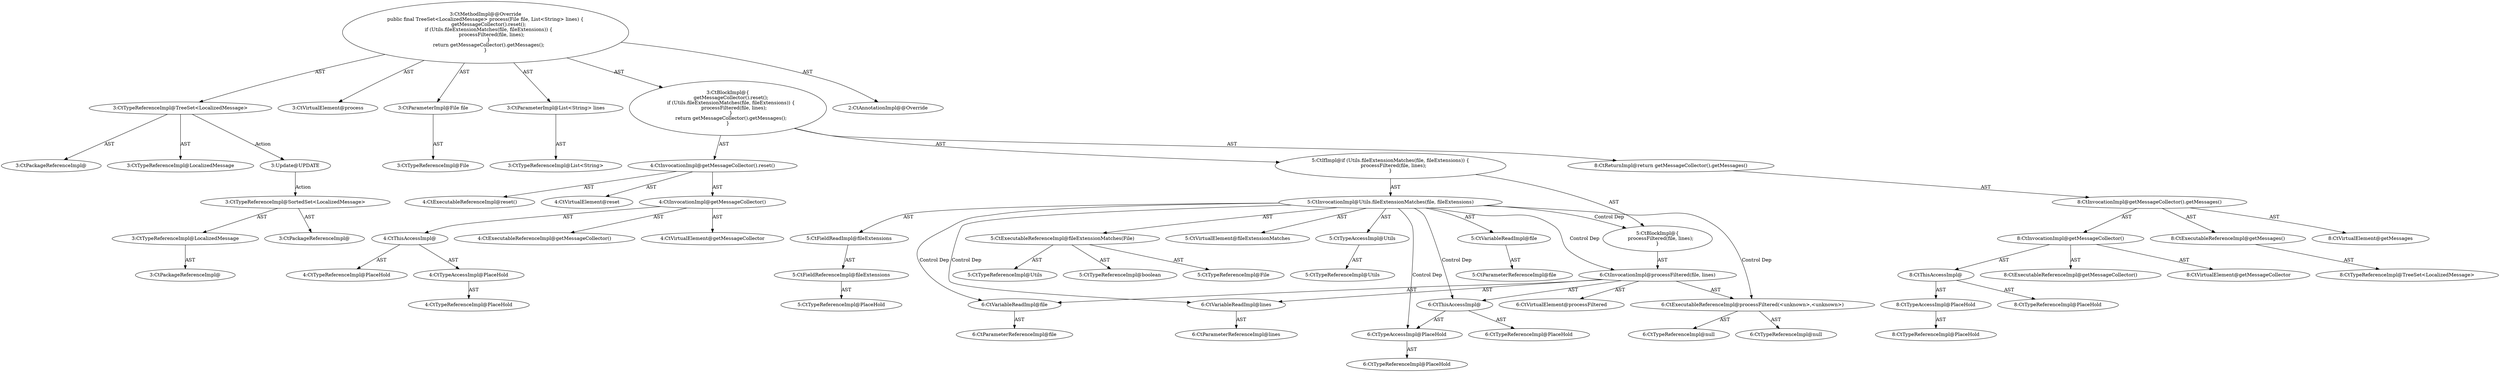 digraph "process#?,File,List" {
0 [label="3:CtTypeReferenceImpl@TreeSet<LocalizedMessage>" shape=ellipse]
1 [label="3:CtPackageReferenceImpl@" shape=ellipse]
2 [label="3:CtTypeReferenceImpl@LocalizedMessage" shape=ellipse]
3 [label="3:CtVirtualElement@process" shape=ellipse]
4 [label="3:CtParameterImpl@File file" shape=ellipse]
5 [label="3:CtTypeReferenceImpl@File" shape=ellipse]
6 [label="3:CtParameterImpl@List<String> lines" shape=ellipse]
7 [label="3:CtTypeReferenceImpl@List<String>" shape=ellipse]
8 [label="4:CtExecutableReferenceImpl@reset()" shape=ellipse]
9 [label="4:CtVirtualElement@reset" shape=ellipse]
10 [label="4:CtExecutableReferenceImpl@getMessageCollector()" shape=ellipse]
11 [label="4:CtVirtualElement@getMessageCollector" shape=ellipse]
12 [label="4:CtTypeAccessImpl@PlaceHold" shape=ellipse]
13 [label="4:CtTypeReferenceImpl@PlaceHold" shape=ellipse]
14 [label="4:CtThisAccessImpl@" shape=ellipse]
15 [label="4:CtTypeReferenceImpl@PlaceHold" shape=ellipse]
16 [label="4:CtInvocationImpl@getMessageCollector()" shape=ellipse]
17 [label="4:CtInvocationImpl@getMessageCollector().reset()" shape=ellipse]
18 [label="5:CtExecutableReferenceImpl@fileExtensionMatches(File)" shape=ellipse]
19 [label="5:CtTypeReferenceImpl@Utils" shape=ellipse]
20 [label="5:CtTypeReferenceImpl@boolean" shape=ellipse]
21 [label="5:CtTypeReferenceImpl@File" shape=ellipse]
22 [label="5:CtVirtualElement@fileExtensionMatches" shape=ellipse]
23 [label="5:CtTypeAccessImpl@Utils" shape=ellipse]
24 [label="5:CtTypeReferenceImpl@Utils" shape=ellipse]
25 [label="5:CtVariableReadImpl@file" shape=ellipse]
26 [label="5:CtParameterReferenceImpl@file" shape=ellipse]
27 [label="5:CtFieldReferenceImpl@fileExtensions" shape=ellipse]
28 [label="5:CtTypeReferenceImpl@PlaceHold" shape=ellipse]
29 [label="5:CtFieldReadImpl@fileExtensions" shape=ellipse]
30 [label="5:CtInvocationImpl@Utils.fileExtensionMatches(file, fileExtensions)" shape=ellipse]
31 [label="6:CtExecutableReferenceImpl@processFiltered(<unknown>,<unknown>)" shape=ellipse]
32 [label="6:CtTypeReferenceImpl@null" shape=ellipse]
33 [label="6:CtTypeReferenceImpl@null" shape=ellipse]
34 [label="6:CtVirtualElement@processFiltered" shape=ellipse]
35 [label="6:CtTypeAccessImpl@PlaceHold" shape=ellipse]
36 [label="6:CtTypeReferenceImpl@PlaceHold" shape=ellipse]
37 [label="6:CtThisAccessImpl@" shape=ellipse]
38 [label="6:CtTypeReferenceImpl@PlaceHold" shape=ellipse]
39 [label="6:CtVariableReadImpl@file" shape=ellipse]
40 [label="6:CtParameterReferenceImpl@file" shape=ellipse]
41 [label="6:CtVariableReadImpl@lines" shape=ellipse]
42 [label="6:CtParameterReferenceImpl@lines" shape=ellipse]
43 [label="6:CtInvocationImpl@processFiltered(file, lines)" shape=ellipse]
44 [label="5:CtBlockImpl@\{
    processFiltered(file, lines);
\}" shape=ellipse]
45 [label="5:CtIfImpl@if (Utils.fileExtensionMatches(file, fileExtensions)) \{
    processFiltered(file, lines);
\}" shape=ellipse]
46 [label="8:CtExecutableReferenceImpl@getMessages()" shape=ellipse]
47 [label="8:CtTypeReferenceImpl@TreeSet<LocalizedMessage>" shape=ellipse]
48 [label="8:CtVirtualElement@getMessages" shape=ellipse]
49 [label="8:CtExecutableReferenceImpl@getMessageCollector()" shape=ellipse]
50 [label="8:CtVirtualElement@getMessageCollector" shape=ellipse]
51 [label="8:CtTypeAccessImpl@PlaceHold" shape=ellipse]
52 [label="8:CtTypeReferenceImpl@PlaceHold" shape=ellipse]
53 [label="8:CtThisAccessImpl@" shape=ellipse]
54 [label="8:CtTypeReferenceImpl@PlaceHold" shape=ellipse]
55 [label="8:CtInvocationImpl@getMessageCollector()" shape=ellipse]
56 [label="8:CtInvocationImpl@getMessageCollector().getMessages()" shape=ellipse]
57 [label="8:CtReturnImpl@return getMessageCollector().getMessages()" shape=ellipse]
58 [label="3:CtBlockImpl@\{
    getMessageCollector().reset();
    if (Utils.fileExtensionMatches(file, fileExtensions)) \{
        processFiltered(file, lines);
    \}
    return getMessageCollector().getMessages();
\}" shape=ellipse]
59 [label="3:CtMethodImpl@@Override
public final TreeSet<LocalizedMessage> process(File file, List<String> lines) \{
    getMessageCollector().reset();
    if (Utils.fileExtensionMatches(file, fileExtensions)) \{
        processFiltered(file, lines);
    \}
    return getMessageCollector().getMessages();
\}" shape=ellipse]
60 [label="2:CtAnnotationImpl@@Override" shape=ellipse]
61 [label="3:Update@UPDATE" shape=ellipse]
62 [label="3:CtPackageReferenceImpl@" shape=ellipse]
63 [label="3:CtPackageReferenceImpl@" shape=ellipse]
64 [label="3:CtTypeReferenceImpl@LocalizedMessage" shape=ellipse]
65 [label="3:CtTypeReferenceImpl@SortedSet<LocalizedMessage>" shape=ellipse]
0 -> 1 [label="AST"];
0 -> 2 [label="AST"];
0 -> 61 [label="Action"];
4 -> 5 [label="AST"];
6 -> 7 [label="AST"];
12 -> 13 [label="AST"];
14 -> 15 [label="AST"];
14 -> 12 [label="AST"];
16 -> 11 [label="AST"];
16 -> 14 [label="AST"];
16 -> 10 [label="AST"];
17 -> 9 [label="AST"];
17 -> 16 [label="AST"];
17 -> 8 [label="AST"];
18 -> 19 [label="AST"];
18 -> 20 [label="AST"];
18 -> 21 [label="AST"];
23 -> 24 [label="AST"];
25 -> 26 [label="AST"];
27 -> 28 [label="AST"];
29 -> 27 [label="AST"];
30 -> 22 [label="AST"];
30 -> 23 [label="AST"];
30 -> 18 [label="AST"];
30 -> 25 [label="AST"];
30 -> 29 [label="AST"];
30 -> 44 [label="Control Dep"];
30 -> 43 [label="Control Dep"];
30 -> 31 [label="Control Dep"];
30 -> 37 [label="Control Dep"];
30 -> 35 [label="Control Dep"];
30 -> 39 [label="Control Dep"];
30 -> 41 [label="Control Dep"];
31 -> 32 [label="AST"];
31 -> 33 [label="AST"];
35 -> 36 [label="AST"];
37 -> 38 [label="AST"];
37 -> 35 [label="AST"];
39 -> 40 [label="AST"];
41 -> 42 [label="AST"];
43 -> 34 [label="AST"];
43 -> 37 [label="AST"];
43 -> 31 [label="AST"];
43 -> 39 [label="AST"];
43 -> 41 [label="AST"];
44 -> 43 [label="AST"];
45 -> 30 [label="AST"];
45 -> 44 [label="AST"];
46 -> 47 [label="AST"];
51 -> 52 [label="AST"];
53 -> 54 [label="AST"];
53 -> 51 [label="AST"];
55 -> 50 [label="AST"];
55 -> 53 [label="AST"];
55 -> 49 [label="AST"];
56 -> 48 [label="AST"];
56 -> 55 [label="AST"];
56 -> 46 [label="AST"];
57 -> 56 [label="AST"];
58 -> 17 [label="AST"];
58 -> 45 [label="AST"];
58 -> 57 [label="AST"];
59 -> 3 [label="AST"];
59 -> 60 [label="AST"];
59 -> 0 [label="AST"];
59 -> 4 [label="AST"];
59 -> 6 [label="AST"];
59 -> 58 [label="AST"];
61 -> 65 [label="Action"];
64 -> 63 [label="AST"];
65 -> 62 [label="AST"];
65 -> 64 [label="AST"];
}